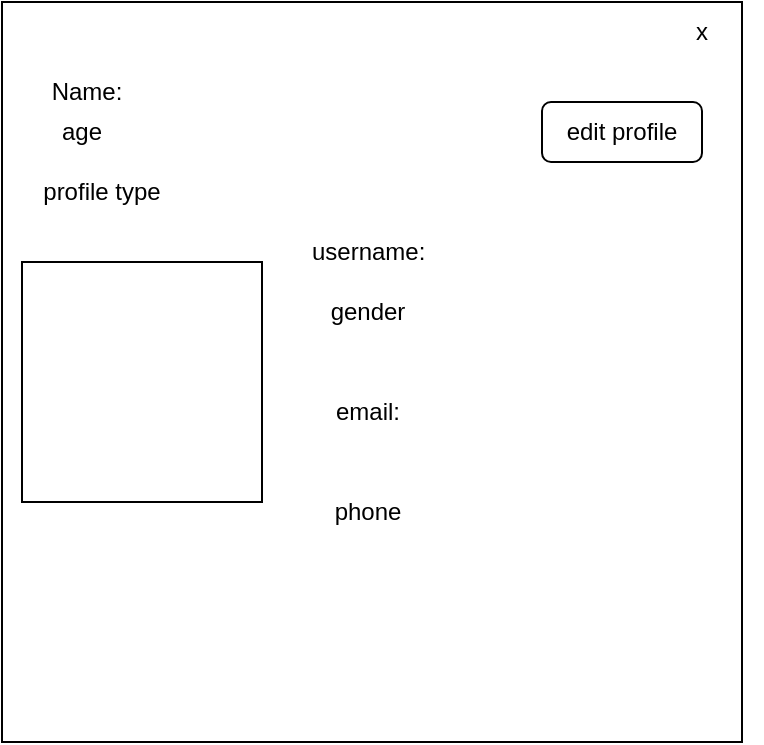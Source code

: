 <mxfile>
    <diagram id="fuQCR-meew_XbIHblM13" name="Page-1">
        <mxGraphModel dx="763" dy="475" grid="1" gridSize="10" guides="1" tooltips="1" connect="1" arrows="1" fold="1" page="1" pageScale="1" pageWidth="850" pageHeight="1100" math="0" shadow="0">
            <root>
                <mxCell id="0"/>
                <mxCell id="1" parent="0"/>
                <mxCell id="2" value="" style="whiteSpace=wrap;html=1;aspect=fixed;" parent="1" vertex="1">
                    <mxGeometry x="220" y="60" width="370" height="370" as="geometry"/>
                </mxCell>
                <mxCell id="33" value="" style="whiteSpace=wrap;html=1;aspect=fixed;" vertex="1" parent="1">
                    <mxGeometry x="230" y="190" width="120" height="120" as="geometry"/>
                </mxCell>
                <mxCell id="34" value="Name:" style="text;html=1;strokeColor=none;fillColor=none;align=center;verticalAlign=middle;whiteSpace=wrap;rounded=0;" vertex="1" parent="1">
                    <mxGeometry x="220" y="90" width="85" height="30" as="geometry"/>
                </mxCell>
                <mxCell id="35" value="x" style="text;html=1;strokeColor=none;fillColor=none;align=center;verticalAlign=middle;whiteSpace=wrap;rounded=0;" vertex="1" parent="1">
                    <mxGeometry x="540" y="60" width="60" height="30" as="geometry"/>
                </mxCell>
                <mxCell id="36" value="email:" style="text;html=1;strokeColor=none;fillColor=none;align=center;verticalAlign=middle;whiteSpace=wrap;rounded=0;" vertex="1" parent="1">
                    <mxGeometry x="372.5" y="250" width="60" height="30" as="geometry"/>
                </mxCell>
                <mxCell id="37" value="username:&amp;nbsp;" style="text;html=1;strokeColor=none;fillColor=none;align=center;verticalAlign=middle;whiteSpace=wrap;rounded=0;" vertex="1" parent="1">
                    <mxGeometry x="375" y="170" width="60" height="30" as="geometry"/>
                </mxCell>
                <mxCell id="38" value="phone" style="text;html=1;strokeColor=none;fillColor=none;align=center;verticalAlign=middle;whiteSpace=wrap;rounded=0;" vertex="1" parent="1">
                    <mxGeometry x="372.5" y="300" width="60" height="30" as="geometry"/>
                </mxCell>
                <mxCell id="39" value="age" style="text;html=1;strokeColor=none;fillColor=none;align=center;verticalAlign=middle;whiteSpace=wrap;rounded=0;" vertex="1" parent="1">
                    <mxGeometry x="230" y="110" width="60" height="30" as="geometry"/>
                </mxCell>
                <mxCell id="40" value="gender" style="text;html=1;strokeColor=none;fillColor=none;align=center;verticalAlign=middle;whiteSpace=wrap;rounded=0;" vertex="1" parent="1">
                    <mxGeometry x="372.5" y="200" width="60" height="30" as="geometry"/>
                </mxCell>
                <mxCell id="41" value="profile type" style="text;html=1;strokeColor=none;fillColor=none;align=center;verticalAlign=middle;whiteSpace=wrap;rounded=0;" vertex="1" parent="1">
                    <mxGeometry x="230" y="140" width="80" height="30" as="geometry"/>
                </mxCell>
                <mxCell id="42" value="edit profile" style="rounded=1;whiteSpace=wrap;html=1;" vertex="1" parent="1">
                    <mxGeometry x="490" y="110" width="80" height="30" as="geometry"/>
                </mxCell>
            </root>
        </mxGraphModel>
    </diagram>
</mxfile>
